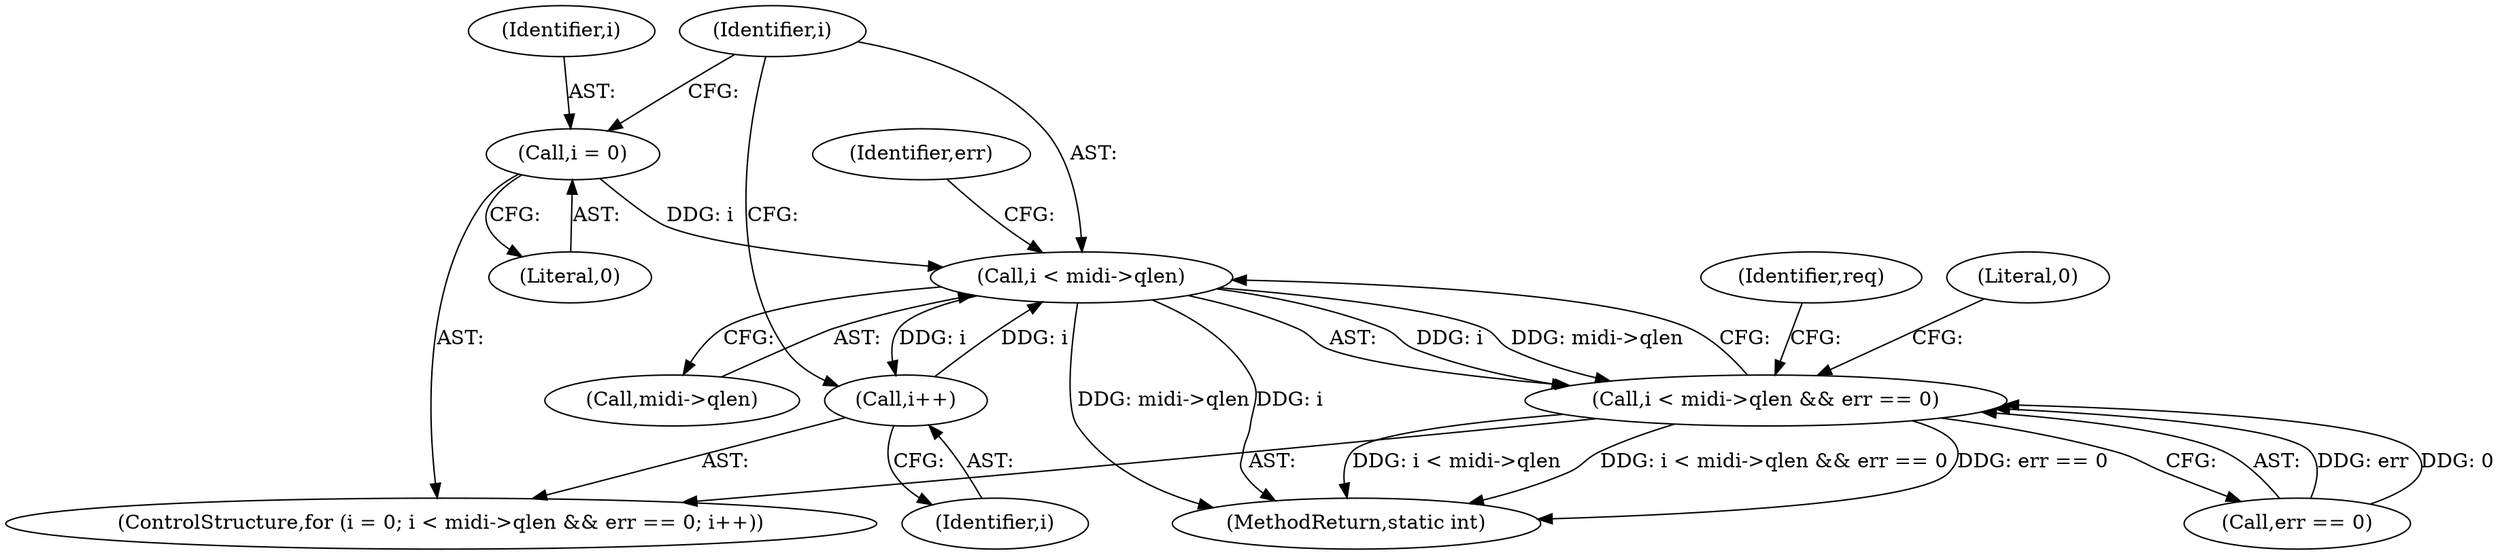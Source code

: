 digraph "0_linux_7fafcfdf6377b18b2a726ea554d6e593ba44349f@pointer" {
"1000192" [label="(Call,i < midi->qlen)"];
"1000200" [label="(Call,i++)"];
"1000192" [label="(Call,i < midi->qlen)"];
"1000188" [label="(Call,i = 0)"];
"1000191" [label="(Call,i < midi->qlen && err == 0)"];
"1000201" [label="(Identifier,i)"];
"1000191" [label="(Call,i < midi->qlen && err == 0)"];
"1000198" [label="(Identifier,err)"];
"1000194" [label="(Call,midi->qlen)"];
"1000200" [label="(Call,i++)"];
"1000189" [label="(Identifier,i)"];
"1000205" [label="(Identifier,req)"];
"1000190" [label="(Literal,0)"];
"1000192" [label="(Call,i < midi->qlen)"];
"1000260" [label="(MethodReturn,static int)"];
"1000193" [label="(Identifier,i)"];
"1000197" [label="(Call,err == 0)"];
"1000188" [label="(Call,i = 0)"];
"1000259" [label="(Literal,0)"];
"1000187" [label="(ControlStructure,for (i = 0; i < midi->qlen && err == 0; i++))"];
"1000192" -> "1000191"  [label="AST: "];
"1000192" -> "1000194"  [label="CFG: "];
"1000193" -> "1000192"  [label="AST: "];
"1000194" -> "1000192"  [label="AST: "];
"1000198" -> "1000192"  [label="CFG: "];
"1000191" -> "1000192"  [label="CFG: "];
"1000192" -> "1000260"  [label="DDG: midi->qlen"];
"1000192" -> "1000260"  [label="DDG: i"];
"1000192" -> "1000191"  [label="DDG: i"];
"1000192" -> "1000191"  [label="DDG: midi->qlen"];
"1000200" -> "1000192"  [label="DDG: i"];
"1000188" -> "1000192"  [label="DDG: i"];
"1000192" -> "1000200"  [label="DDG: i"];
"1000200" -> "1000187"  [label="AST: "];
"1000200" -> "1000201"  [label="CFG: "];
"1000201" -> "1000200"  [label="AST: "];
"1000193" -> "1000200"  [label="CFG: "];
"1000188" -> "1000187"  [label="AST: "];
"1000188" -> "1000190"  [label="CFG: "];
"1000189" -> "1000188"  [label="AST: "];
"1000190" -> "1000188"  [label="AST: "];
"1000193" -> "1000188"  [label="CFG: "];
"1000191" -> "1000187"  [label="AST: "];
"1000191" -> "1000197"  [label="CFG: "];
"1000197" -> "1000191"  [label="AST: "];
"1000205" -> "1000191"  [label="CFG: "];
"1000259" -> "1000191"  [label="CFG: "];
"1000191" -> "1000260"  [label="DDG: i < midi->qlen && err == 0"];
"1000191" -> "1000260"  [label="DDG: err == 0"];
"1000191" -> "1000260"  [label="DDG: i < midi->qlen"];
"1000197" -> "1000191"  [label="DDG: err"];
"1000197" -> "1000191"  [label="DDG: 0"];
}
